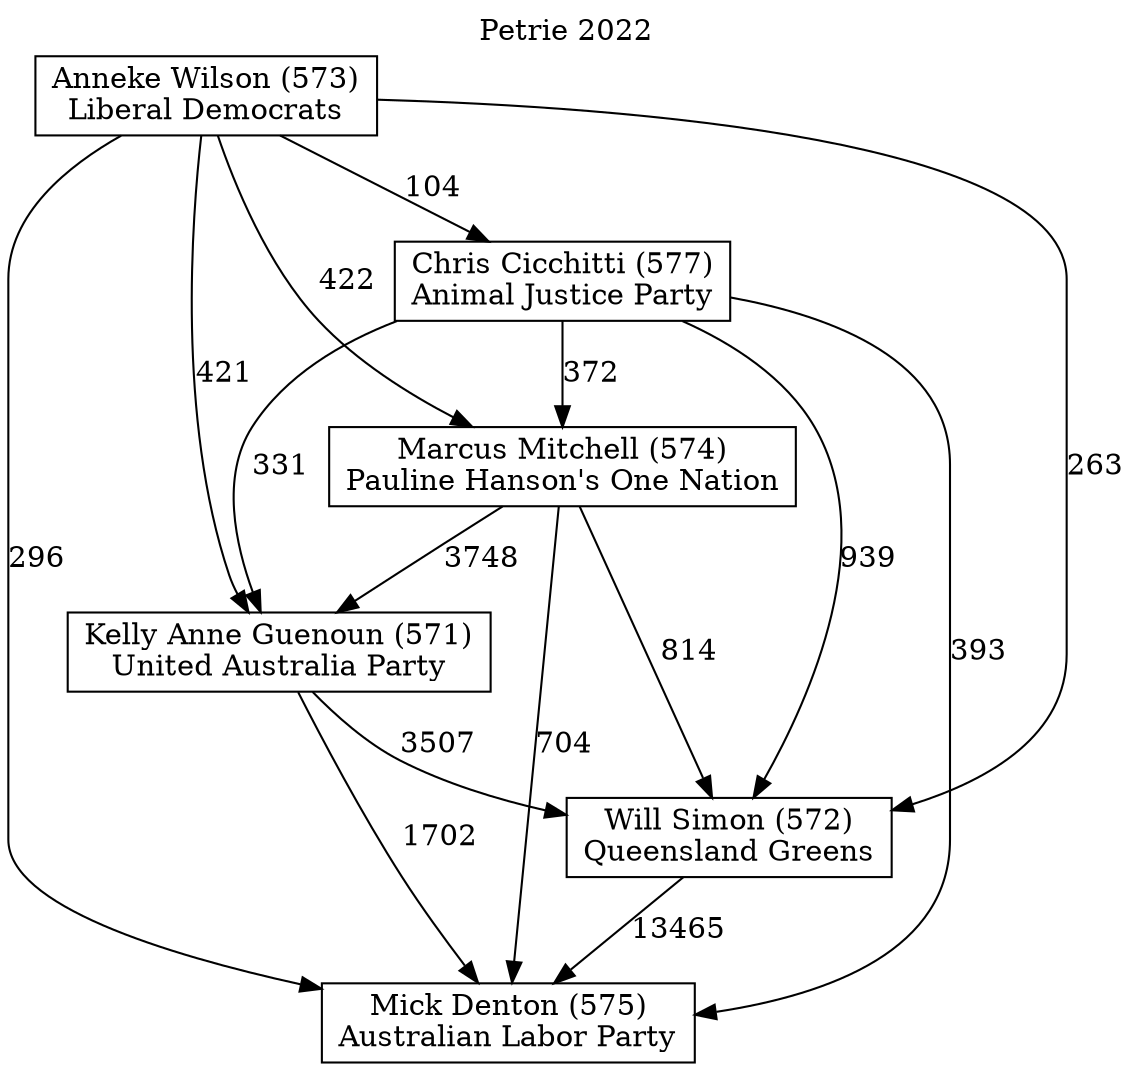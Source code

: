 // House preference flow
digraph "Mick Denton (575)_Petrie_2022" {
	graph [label="Petrie 2022" labelloc=t mclimit=10]
	node [shape=box]
	"Mick Denton (575)" [label="Mick Denton (575)
Australian Labor Party"]
	"Will Simon (572)" [label="Will Simon (572)
Queensland Greens"]
	"Kelly Anne Guenoun (571)" [label="Kelly Anne Guenoun (571)
United Australia Party"]
	"Marcus Mitchell (574)" [label="Marcus Mitchell (574)
Pauline Hanson's One Nation"]
	"Chris Cicchitti (577)" [label="Chris Cicchitti (577)
Animal Justice Party"]
	"Anneke Wilson (573)" [label="Anneke Wilson (573)
Liberal Democrats"]
	"Will Simon (572)" -> "Mick Denton (575)" [label=13465]
	"Kelly Anne Guenoun (571)" -> "Will Simon (572)" [label=3507]
	"Marcus Mitchell (574)" -> "Kelly Anne Guenoun (571)" [label=3748]
	"Chris Cicchitti (577)" -> "Marcus Mitchell (574)" [label=372]
	"Anneke Wilson (573)" -> "Chris Cicchitti (577)" [label=104]
	"Kelly Anne Guenoun (571)" -> "Mick Denton (575)" [label=1702]
	"Marcus Mitchell (574)" -> "Mick Denton (575)" [label=704]
	"Chris Cicchitti (577)" -> "Mick Denton (575)" [label=393]
	"Anneke Wilson (573)" -> "Mick Denton (575)" [label=296]
	"Anneke Wilson (573)" -> "Marcus Mitchell (574)" [label=422]
	"Chris Cicchitti (577)" -> "Kelly Anne Guenoun (571)" [label=331]
	"Anneke Wilson (573)" -> "Kelly Anne Guenoun (571)" [label=421]
	"Marcus Mitchell (574)" -> "Will Simon (572)" [label=814]
	"Chris Cicchitti (577)" -> "Will Simon (572)" [label=939]
	"Anneke Wilson (573)" -> "Will Simon (572)" [label=263]
}
